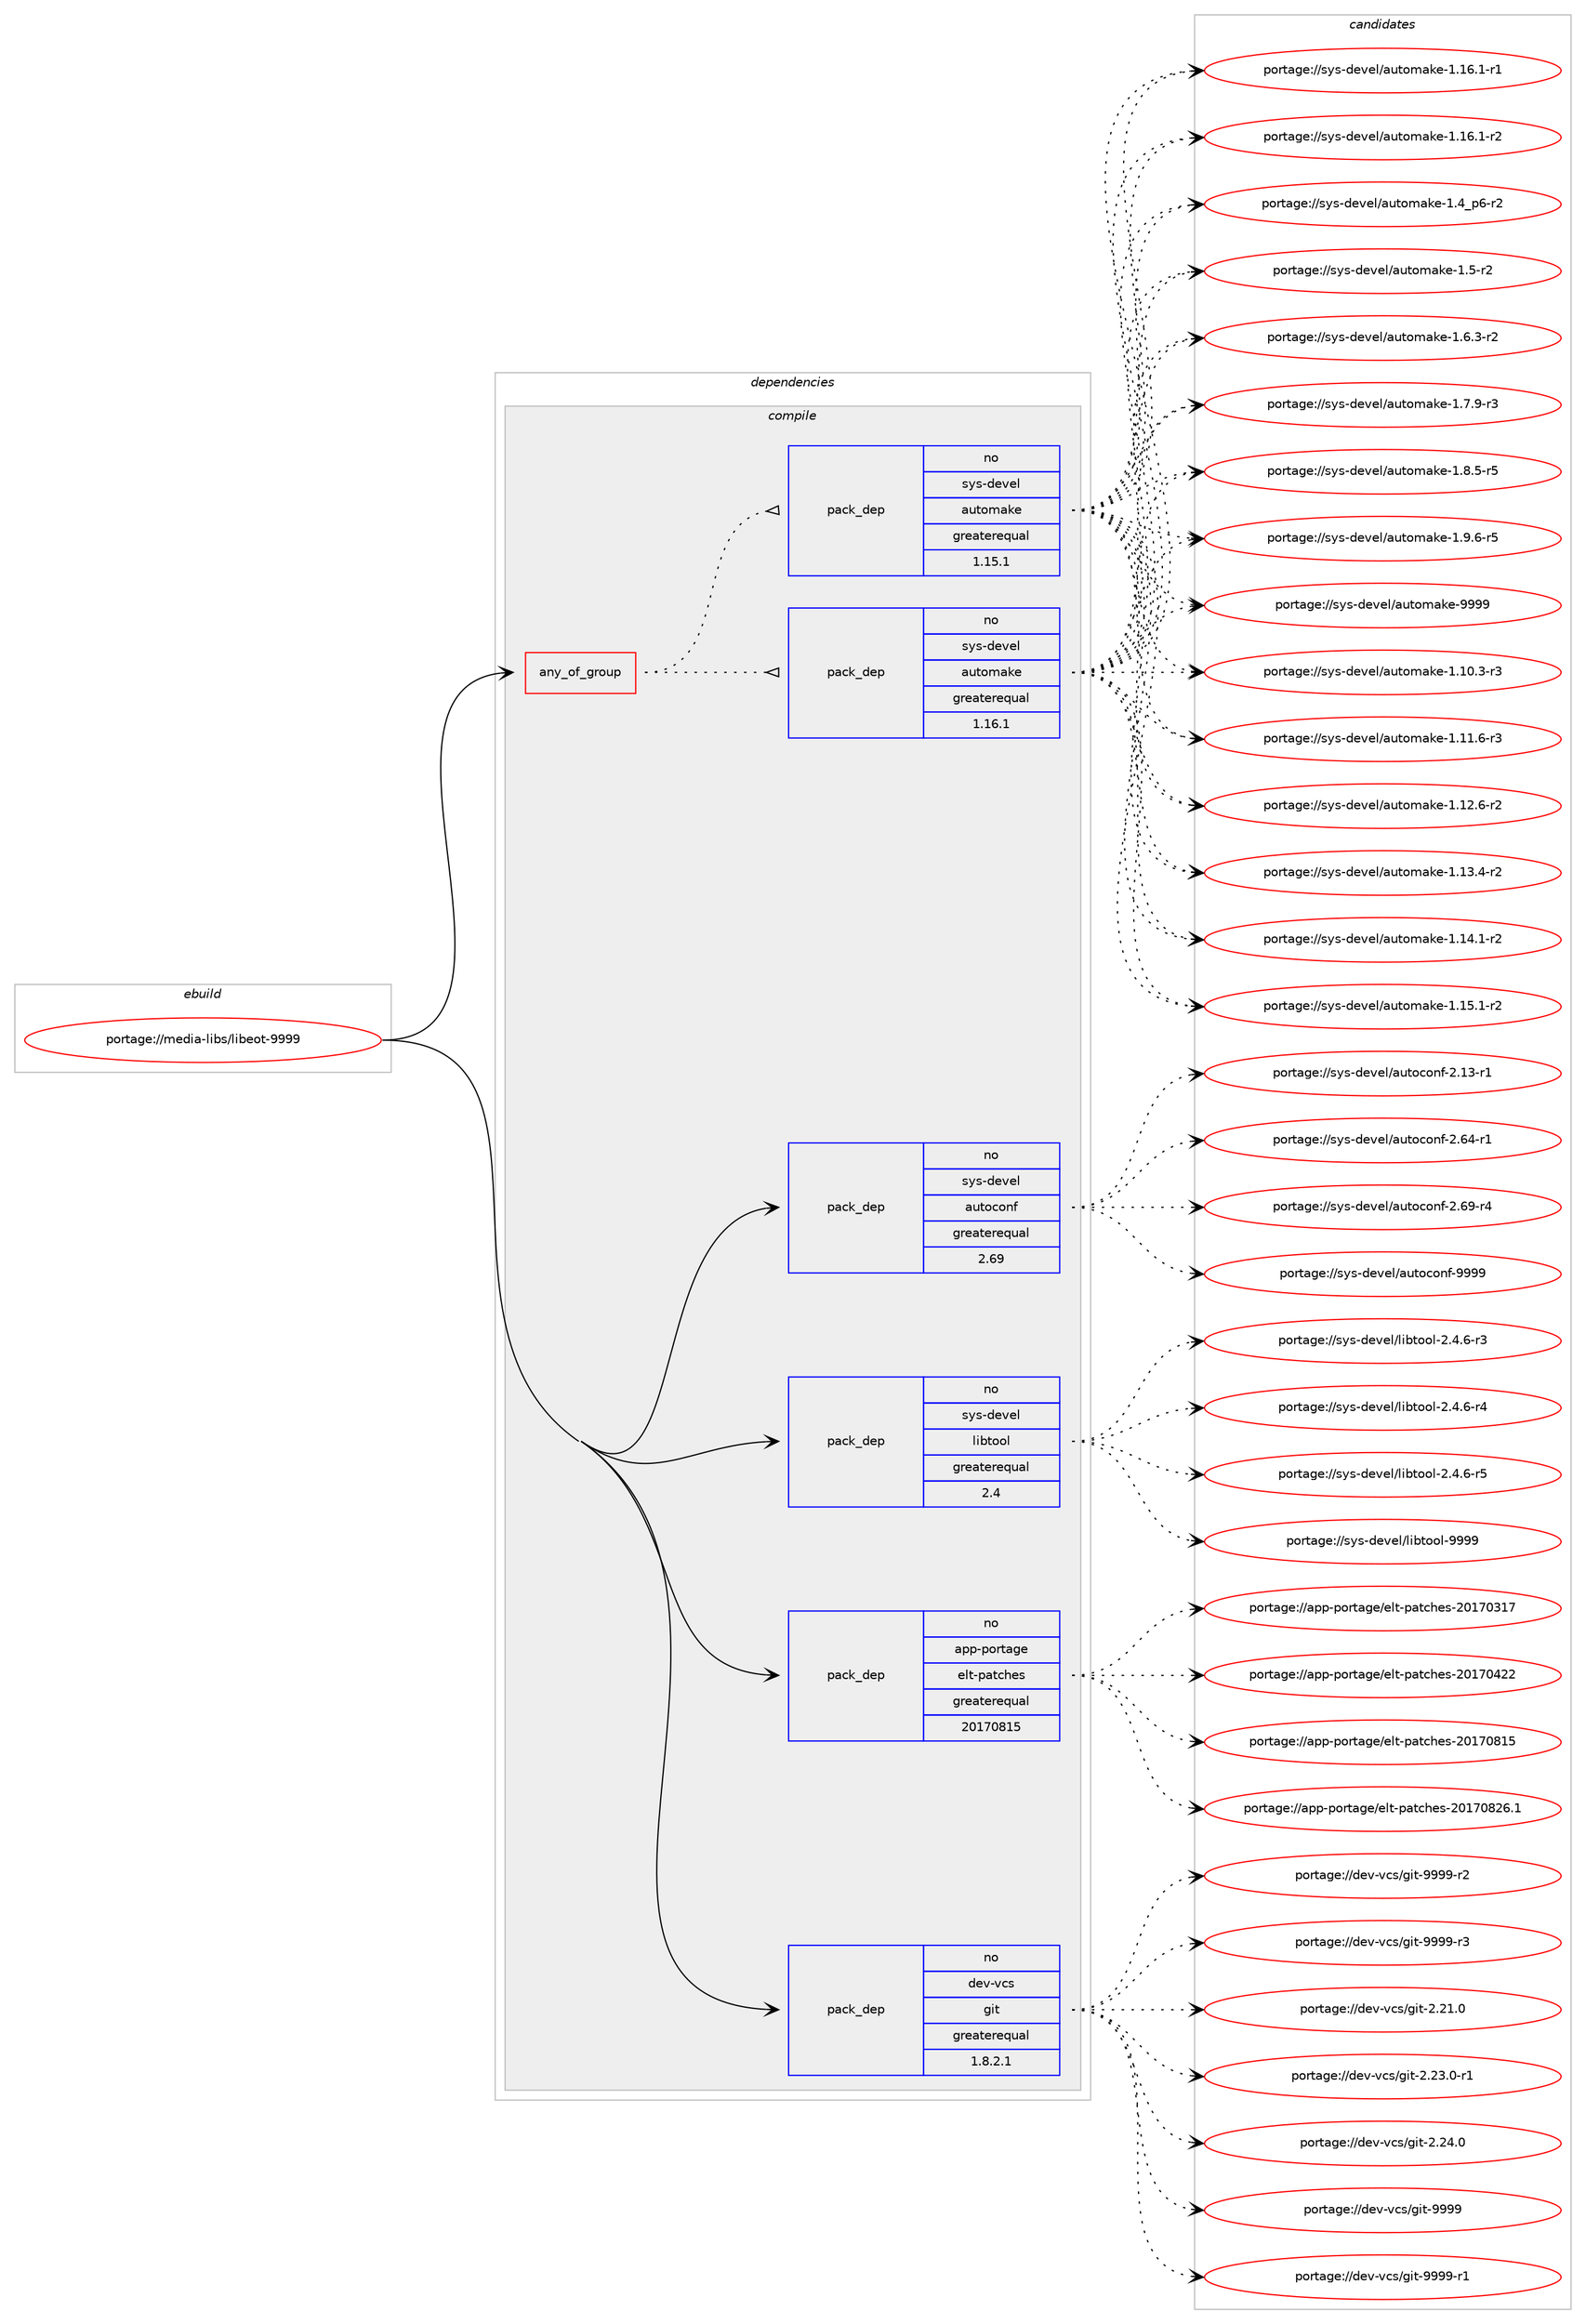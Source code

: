 digraph prolog {

# *************
# Graph options
# *************

newrank=true;
concentrate=true;
compound=true;
graph [rankdir=LR,fontname=Helvetica,fontsize=10,ranksep=1.5];#, ranksep=2.5, nodesep=0.2];
edge  [arrowhead=vee];
node  [fontname=Helvetica,fontsize=10];

# **********
# The ebuild
# **********

subgraph cluster_leftcol {
color=gray;
rank=same;
label=<<i>ebuild</i>>;
id [label="portage://media-libs/libeot-9999", color=red, width=4, href="../media-libs/libeot-9999.svg"];
}

# ****************
# The dependencies
# ****************

subgraph cluster_midcol {
color=gray;
label=<<i>dependencies</i>>;
subgraph cluster_compile {
fillcolor="#eeeeee";
style=filled;
label=<<i>compile</i>>;
subgraph any5060 {
dependency320273 [label=<<TABLE BORDER="0" CELLBORDER="1" CELLSPACING="0" CELLPADDING="4"><TR><TD CELLPADDING="10">any_of_group</TD></TR></TABLE>>, shape=none, color=red];subgraph pack235132 {
dependency320274 [label=<<TABLE BORDER="0" CELLBORDER="1" CELLSPACING="0" CELLPADDING="4" WIDTH="220"><TR><TD ROWSPAN="6" CELLPADDING="30">pack_dep</TD></TR><TR><TD WIDTH="110">no</TD></TR><TR><TD>sys-devel</TD></TR><TR><TD>automake</TD></TR><TR><TD>greaterequal</TD></TR><TR><TD>1.16.1</TD></TR></TABLE>>, shape=none, color=blue];
}
dependency320273:e -> dependency320274:w [weight=20,style="dotted",arrowhead="oinv"];
subgraph pack235133 {
dependency320275 [label=<<TABLE BORDER="0" CELLBORDER="1" CELLSPACING="0" CELLPADDING="4" WIDTH="220"><TR><TD ROWSPAN="6" CELLPADDING="30">pack_dep</TD></TR><TR><TD WIDTH="110">no</TD></TR><TR><TD>sys-devel</TD></TR><TR><TD>automake</TD></TR><TR><TD>greaterequal</TD></TR><TR><TD>1.15.1</TD></TR></TABLE>>, shape=none, color=blue];
}
dependency320273:e -> dependency320275:w [weight=20,style="dotted",arrowhead="oinv"];
}
id:e -> dependency320273:w [weight=20,style="solid",arrowhead="vee"];
subgraph pack235134 {
dependency320276 [label=<<TABLE BORDER="0" CELLBORDER="1" CELLSPACING="0" CELLPADDING="4" WIDTH="220"><TR><TD ROWSPAN="6" CELLPADDING="30">pack_dep</TD></TR><TR><TD WIDTH="110">no</TD></TR><TR><TD>app-portage</TD></TR><TR><TD>elt-patches</TD></TR><TR><TD>greaterequal</TD></TR><TR><TD>20170815</TD></TR></TABLE>>, shape=none, color=blue];
}
id:e -> dependency320276:w [weight=20,style="solid",arrowhead="vee"];
subgraph pack235135 {
dependency320277 [label=<<TABLE BORDER="0" CELLBORDER="1" CELLSPACING="0" CELLPADDING="4" WIDTH="220"><TR><TD ROWSPAN="6" CELLPADDING="30">pack_dep</TD></TR><TR><TD WIDTH="110">no</TD></TR><TR><TD>dev-vcs</TD></TR><TR><TD>git</TD></TR><TR><TD>greaterequal</TD></TR><TR><TD>1.8.2.1</TD></TR></TABLE>>, shape=none, color=blue];
}
id:e -> dependency320277:w [weight=20,style="solid",arrowhead="vee"];
subgraph pack235136 {
dependency320278 [label=<<TABLE BORDER="0" CELLBORDER="1" CELLSPACING="0" CELLPADDING="4" WIDTH="220"><TR><TD ROWSPAN="6" CELLPADDING="30">pack_dep</TD></TR><TR><TD WIDTH="110">no</TD></TR><TR><TD>sys-devel</TD></TR><TR><TD>autoconf</TD></TR><TR><TD>greaterequal</TD></TR><TR><TD>2.69</TD></TR></TABLE>>, shape=none, color=blue];
}
id:e -> dependency320278:w [weight=20,style="solid",arrowhead="vee"];
subgraph pack235137 {
dependency320279 [label=<<TABLE BORDER="0" CELLBORDER="1" CELLSPACING="0" CELLPADDING="4" WIDTH="220"><TR><TD ROWSPAN="6" CELLPADDING="30">pack_dep</TD></TR><TR><TD WIDTH="110">no</TD></TR><TR><TD>sys-devel</TD></TR><TR><TD>libtool</TD></TR><TR><TD>greaterequal</TD></TR><TR><TD>2.4</TD></TR></TABLE>>, shape=none, color=blue];
}
id:e -> dependency320279:w [weight=20,style="solid",arrowhead="vee"];
}
subgraph cluster_compileandrun {
fillcolor="#eeeeee";
style=filled;
label=<<i>compile and run</i>>;
}
subgraph cluster_run {
fillcolor="#eeeeee";
style=filled;
label=<<i>run</i>>;
}
}

# **************
# The candidates
# **************

subgraph cluster_choices {
rank=same;
color=gray;
label=<<i>candidates</i>>;

subgraph choice235132 {
color=black;
nodesep=1;
choiceportage11512111545100101118101108479711711611110997107101454946494846514511451 [label="portage://sys-devel/automake-1.10.3-r3", color=red, width=4,href="../sys-devel/automake-1.10.3-r3.svg"];
choiceportage11512111545100101118101108479711711611110997107101454946494946544511451 [label="portage://sys-devel/automake-1.11.6-r3", color=red, width=4,href="../sys-devel/automake-1.11.6-r3.svg"];
choiceportage11512111545100101118101108479711711611110997107101454946495046544511450 [label="portage://sys-devel/automake-1.12.6-r2", color=red, width=4,href="../sys-devel/automake-1.12.6-r2.svg"];
choiceportage11512111545100101118101108479711711611110997107101454946495146524511450 [label="portage://sys-devel/automake-1.13.4-r2", color=red, width=4,href="../sys-devel/automake-1.13.4-r2.svg"];
choiceportage11512111545100101118101108479711711611110997107101454946495246494511450 [label="portage://sys-devel/automake-1.14.1-r2", color=red, width=4,href="../sys-devel/automake-1.14.1-r2.svg"];
choiceportage11512111545100101118101108479711711611110997107101454946495346494511450 [label="portage://sys-devel/automake-1.15.1-r2", color=red, width=4,href="../sys-devel/automake-1.15.1-r2.svg"];
choiceportage11512111545100101118101108479711711611110997107101454946495446494511449 [label="portage://sys-devel/automake-1.16.1-r1", color=red, width=4,href="../sys-devel/automake-1.16.1-r1.svg"];
choiceportage11512111545100101118101108479711711611110997107101454946495446494511450 [label="portage://sys-devel/automake-1.16.1-r2", color=red, width=4,href="../sys-devel/automake-1.16.1-r2.svg"];
choiceportage115121115451001011181011084797117116111109971071014549465295112544511450 [label="portage://sys-devel/automake-1.4_p6-r2", color=red, width=4,href="../sys-devel/automake-1.4_p6-r2.svg"];
choiceportage11512111545100101118101108479711711611110997107101454946534511450 [label="portage://sys-devel/automake-1.5-r2", color=red, width=4,href="../sys-devel/automake-1.5-r2.svg"];
choiceportage115121115451001011181011084797117116111109971071014549465446514511450 [label="portage://sys-devel/automake-1.6.3-r2", color=red, width=4,href="../sys-devel/automake-1.6.3-r2.svg"];
choiceportage115121115451001011181011084797117116111109971071014549465546574511451 [label="portage://sys-devel/automake-1.7.9-r3", color=red, width=4,href="../sys-devel/automake-1.7.9-r3.svg"];
choiceportage115121115451001011181011084797117116111109971071014549465646534511453 [label="portage://sys-devel/automake-1.8.5-r5", color=red, width=4,href="../sys-devel/automake-1.8.5-r5.svg"];
choiceportage115121115451001011181011084797117116111109971071014549465746544511453 [label="portage://sys-devel/automake-1.9.6-r5", color=red, width=4,href="../sys-devel/automake-1.9.6-r5.svg"];
choiceportage115121115451001011181011084797117116111109971071014557575757 [label="portage://sys-devel/automake-9999", color=red, width=4,href="../sys-devel/automake-9999.svg"];
dependency320274:e -> choiceportage11512111545100101118101108479711711611110997107101454946494846514511451:w [style=dotted,weight="100"];
dependency320274:e -> choiceportage11512111545100101118101108479711711611110997107101454946494946544511451:w [style=dotted,weight="100"];
dependency320274:e -> choiceportage11512111545100101118101108479711711611110997107101454946495046544511450:w [style=dotted,weight="100"];
dependency320274:e -> choiceportage11512111545100101118101108479711711611110997107101454946495146524511450:w [style=dotted,weight="100"];
dependency320274:e -> choiceportage11512111545100101118101108479711711611110997107101454946495246494511450:w [style=dotted,weight="100"];
dependency320274:e -> choiceportage11512111545100101118101108479711711611110997107101454946495346494511450:w [style=dotted,weight="100"];
dependency320274:e -> choiceportage11512111545100101118101108479711711611110997107101454946495446494511449:w [style=dotted,weight="100"];
dependency320274:e -> choiceportage11512111545100101118101108479711711611110997107101454946495446494511450:w [style=dotted,weight="100"];
dependency320274:e -> choiceportage115121115451001011181011084797117116111109971071014549465295112544511450:w [style=dotted,weight="100"];
dependency320274:e -> choiceportage11512111545100101118101108479711711611110997107101454946534511450:w [style=dotted,weight="100"];
dependency320274:e -> choiceportage115121115451001011181011084797117116111109971071014549465446514511450:w [style=dotted,weight="100"];
dependency320274:e -> choiceportage115121115451001011181011084797117116111109971071014549465546574511451:w [style=dotted,weight="100"];
dependency320274:e -> choiceportage115121115451001011181011084797117116111109971071014549465646534511453:w [style=dotted,weight="100"];
dependency320274:e -> choiceportage115121115451001011181011084797117116111109971071014549465746544511453:w [style=dotted,weight="100"];
dependency320274:e -> choiceportage115121115451001011181011084797117116111109971071014557575757:w [style=dotted,weight="100"];
}
subgraph choice235133 {
color=black;
nodesep=1;
choiceportage11512111545100101118101108479711711611110997107101454946494846514511451 [label="portage://sys-devel/automake-1.10.3-r3", color=red, width=4,href="../sys-devel/automake-1.10.3-r3.svg"];
choiceportage11512111545100101118101108479711711611110997107101454946494946544511451 [label="portage://sys-devel/automake-1.11.6-r3", color=red, width=4,href="../sys-devel/automake-1.11.6-r3.svg"];
choiceportage11512111545100101118101108479711711611110997107101454946495046544511450 [label="portage://sys-devel/automake-1.12.6-r2", color=red, width=4,href="../sys-devel/automake-1.12.6-r2.svg"];
choiceportage11512111545100101118101108479711711611110997107101454946495146524511450 [label="portage://sys-devel/automake-1.13.4-r2", color=red, width=4,href="../sys-devel/automake-1.13.4-r2.svg"];
choiceportage11512111545100101118101108479711711611110997107101454946495246494511450 [label="portage://sys-devel/automake-1.14.1-r2", color=red, width=4,href="../sys-devel/automake-1.14.1-r2.svg"];
choiceportage11512111545100101118101108479711711611110997107101454946495346494511450 [label="portage://sys-devel/automake-1.15.1-r2", color=red, width=4,href="../sys-devel/automake-1.15.1-r2.svg"];
choiceportage11512111545100101118101108479711711611110997107101454946495446494511449 [label="portage://sys-devel/automake-1.16.1-r1", color=red, width=4,href="../sys-devel/automake-1.16.1-r1.svg"];
choiceportage11512111545100101118101108479711711611110997107101454946495446494511450 [label="portage://sys-devel/automake-1.16.1-r2", color=red, width=4,href="../sys-devel/automake-1.16.1-r2.svg"];
choiceportage115121115451001011181011084797117116111109971071014549465295112544511450 [label="portage://sys-devel/automake-1.4_p6-r2", color=red, width=4,href="../sys-devel/automake-1.4_p6-r2.svg"];
choiceportage11512111545100101118101108479711711611110997107101454946534511450 [label="portage://sys-devel/automake-1.5-r2", color=red, width=4,href="../sys-devel/automake-1.5-r2.svg"];
choiceportage115121115451001011181011084797117116111109971071014549465446514511450 [label="portage://sys-devel/automake-1.6.3-r2", color=red, width=4,href="../sys-devel/automake-1.6.3-r2.svg"];
choiceportage115121115451001011181011084797117116111109971071014549465546574511451 [label="portage://sys-devel/automake-1.7.9-r3", color=red, width=4,href="../sys-devel/automake-1.7.9-r3.svg"];
choiceportage115121115451001011181011084797117116111109971071014549465646534511453 [label="portage://sys-devel/automake-1.8.5-r5", color=red, width=4,href="../sys-devel/automake-1.8.5-r5.svg"];
choiceportage115121115451001011181011084797117116111109971071014549465746544511453 [label="portage://sys-devel/automake-1.9.6-r5", color=red, width=4,href="../sys-devel/automake-1.9.6-r5.svg"];
choiceportage115121115451001011181011084797117116111109971071014557575757 [label="portage://sys-devel/automake-9999", color=red, width=4,href="../sys-devel/automake-9999.svg"];
dependency320275:e -> choiceportage11512111545100101118101108479711711611110997107101454946494846514511451:w [style=dotted,weight="100"];
dependency320275:e -> choiceportage11512111545100101118101108479711711611110997107101454946494946544511451:w [style=dotted,weight="100"];
dependency320275:e -> choiceportage11512111545100101118101108479711711611110997107101454946495046544511450:w [style=dotted,weight="100"];
dependency320275:e -> choiceportage11512111545100101118101108479711711611110997107101454946495146524511450:w [style=dotted,weight="100"];
dependency320275:e -> choiceportage11512111545100101118101108479711711611110997107101454946495246494511450:w [style=dotted,weight="100"];
dependency320275:e -> choiceportage11512111545100101118101108479711711611110997107101454946495346494511450:w [style=dotted,weight="100"];
dependency320275:e -> choiceportage11512111545100101118101108479711711611110997107101454946495446494511449:w [style=dotted,weight="100"];
dependency320275:e -> choiceportage11512111545100101118101108479711711611110997107101454946495446494511450:w [style=dotted,weight="100"];
dependency320275:e -> choiceportage115121115451001011181011084797117116111109971071014549465295112544511450:w [style=dotted,weight="100"];
dependency320275:e -> choiceportage11512111545100101118101108479711711611110997107101454946534511450:w [style=dotted,weight="100"];
dependency320275:e -> choiceportage115121115451001011181011084797117116111109971071014549465446514511450:w [style=dotted,weight="100"];
dependency320275:e -> choiceportage115121115451001011181011084797117116111109971071014549465546574511451:w [style=dotted,weight="100"];
dependency320275:e -> choiceportage115121115451001011181011084797117116111109971071014549465646534511453:w [style=dotted,weight="100"];
dependency320275:e -> choiceportage115121115451001011181011084797117116111109971071014549465746544511453:w [style=dotted,weight="100"];
dependency320275:e -> choiceportage115121115451001011181011084797117116111109971071014557575757:w [style=dotted,weight="100"];
}
subgraph choice235134 {
color=black;
nodesep=1;
choiceportage97112112451121111141169710310147101108116451129711699104101115455048495548514955 [label="portage://app-portage/elt-patches-20170317", color=red, width=4,href="../app-portage/elt-patches-20170317.svg"];
choiceportage97112112451121111141169710310147101108116451129711699104101115455048495548525050 [label="portage://app-portage/elt-patches-20170422", color=red, width=4,href="../app-portage/elt-patches-20170422.svg"];
choiceportage97112112451121111141169710310147101108116451129711699104101115455048495548564953 [label="portage://app-portage/elt-patches-20170815", color=red, width=4,href="../app-portage/elt-patches-20170815.svg"];
choiceportage971121124511211111411697103101471011081164511297116991041011154550484955485650544649 [label="portage://app-portage/elt-patches-20170826.1", color=red, width=4,href="../app-portage/elt-patches-20170826.1.svg"];
dependency320276:e -> choiceportage97112112451121111141169710310147101108116451129711699104101115455048495548514955:w [style=dotted,weight="100"];
dependency320276:e -> choiceportage97112112451121111141169710310147101108116451129711699104101115455048495548525050:w [style=dotted,weight="100"];
dependency320276:e -> choiceportage97112112451121111141169710310147101108116451129711699104101115455048495548564953:w [style=dotted,weight="100"];
dependency320276:e -> choiceportage971121124511211111411697103101471011081164511297116991041011154550484955485650544649:w [style=dotted,weight="100"];
}
subgraph choice235135 {
color=black;
nodesep=1;
choiceportage10010111845118991154710310511645504650494648 [label="portage://dev-vcs/git-2.21.0", color=red, width=4,href="../dev-vcs/git-2.21.0.svg"];
choiceportage100101118451189911547103105116455046505146484511449 [label="portage://dev-vcs/git-2.23.0-r1", color=red, width=4,href="../dev-vcs/git-2.23.0-r1.svg"];
choiceportage10010111845118991154710310511645504650524648 [label="portage://dev-vcs/git-2.24.0", color=red, width=4,href="../dev-vcs/git-2.24.0.svg"];
choiceportage1001011184511899115471031051164557575757 [label="portage://dev-vcs/git-9999", color=red, width=4,href="../dev-vcs/git-9999.svg"];
choiceportage10010111845118991154710310511645575757574511449 [label="portage://dev-vcs/git-9999-r1", color=red, width=4,href="../dev-vcs/git-9999-r1.svg"];
choiceportage10010111845118991154710310511645575757574511450 [label="portage://dev-vcs/git-9999-r2", color=red, width=4,href="../dev-vcs/git-9999-r2.svg"];
choiceportage10010111845118991154710310511645575757574511451 [label="portage://dev-vcs/git-9999-r3", color=red, width=4,href="../dev-vcs/git-9999-r3.svg"];
dependency320277:e -> choiceportage10010111845118991154710310511645504650494648:w [style=dotted,weight="100"];
dependency320277:e -> choiceportage100101118451189911547103105116455046505146484511449:w [style=dotted,weight="100"];
dependency320277:e -> choiceportage10010111845118991154710310511645504650524648:w [style=dotted,weight="100"];
dependency320277:e -> choiceportage1001011184511899115471031051164557575757:w [style=dotted,weight="100"];
dependency320277:e -> choiceportage10010111845118991154710310511645575757574511449:w [style=dotted,weight="100"];
dependency320277:e -> choiceportage10010111845118991154710310511645575757574511450:w [style=dotted,weight="100"];
dependency320277:e -> choiceportage10010111845118991154710310511645575757574511451:w [style=dotted,weight="100"];
}
subgraph choice235136 {
color=black;
nodesep=1;
choiceportage1151211154510010111810110847971171161119911111010245504649514511449 [label="portage://sys-devel/autoconf-2.13-r1", color=red, width=4,href="../sys-devel/autoconf-2.13-r1.svg"];
choiceportage1151211154510010111810110847971171161119911111010245504654524511449 [label="portage://sys-devel/autoconf-2.64-r1", color=red, width=4,href="../sys-devel/autoconf-2.64-r1.svg"];
choiceportage1151211154510010111810110847971171161119911111010245504654574511452 [label="portage://sys-devel/autoconf-2.69-r4", color=red, width=4,href="../sys-devel/autoconf-2.69-r4.svg"];
choiceportage115121115451001011181011084797117116111991111101024557575757 [label="portage://sys-devel/autoconf-9999", color=red, width=4,href="../sys-devel/autoconf-9999.svg"];
dependency320278:e -> choiceportage1151211154510010111810110847971171161119911111010245504649514511449:w [style=dotted,weight="100"];
dependency320278:e -> choiceportage1151211154510010111810110847971171161119911111010245504654524511449:w [style=dotted,weight="100"];
dependency320278:e -> choiceportage1151211154510010111810110847971171161119911111010245504654574511452:w [style=dotted,weight="100"];
dependency320278:e -> choiceportage115121115451001011181011084797117116111991111101024557575757:w [style=dotted,weight="100"];
}
subgraph choice235137 {
color=black;
nodesep=1;
choiceportage1151211154510010111810110847108105981161111111084550465246544511451 [label="portage://sys-devel/libtool-2.4.6-r3", color=red, width=4,href="../sys-devel/libtool-2.4.6-r3.svg"];
choiceportage1151211154510010111810110847108105981161111111084550465246544511452 [label="portage://sys-devel/libtool-2.4.6-r4", color=red, width=4,href="../sys-devel/libtool-2.4.6-r4.svg"];
choiceportage1151211154510010111810110847108105981161111111084550465246544511453 [label="portage://sys-devel/libtool-2.4.6-r5", color=red, width=4,href="../sys-devel/libtool-2.4.6-r5.svg"];
choiceportage1151211154510010111810110847108105981161111111084557575757 [label="portage://sys-devel/libtool-9999", color=red, width=4,href="../sys-devel/libtool-9999.svg"];
dependency320279:e -> choiceportage1151211154510010111810110847108105981161111111084550465246544511451:w [style=dotted,weight="100"];
dependency320279:e -> choiceportage1151211154510010111810110847108105981161111111084550465246544511452:w [style=dotted,weight="100"];
dependency320279:e -> choiceportage1151211154510010111810110847108105981161111111084550465246544511453:w [style=dotted,weight="100"];
dependency320279:e -> choiceportage1151211154510010111810110847108105981161111111084557575757:w [style=dotted,weight="100"];
}
}

}

